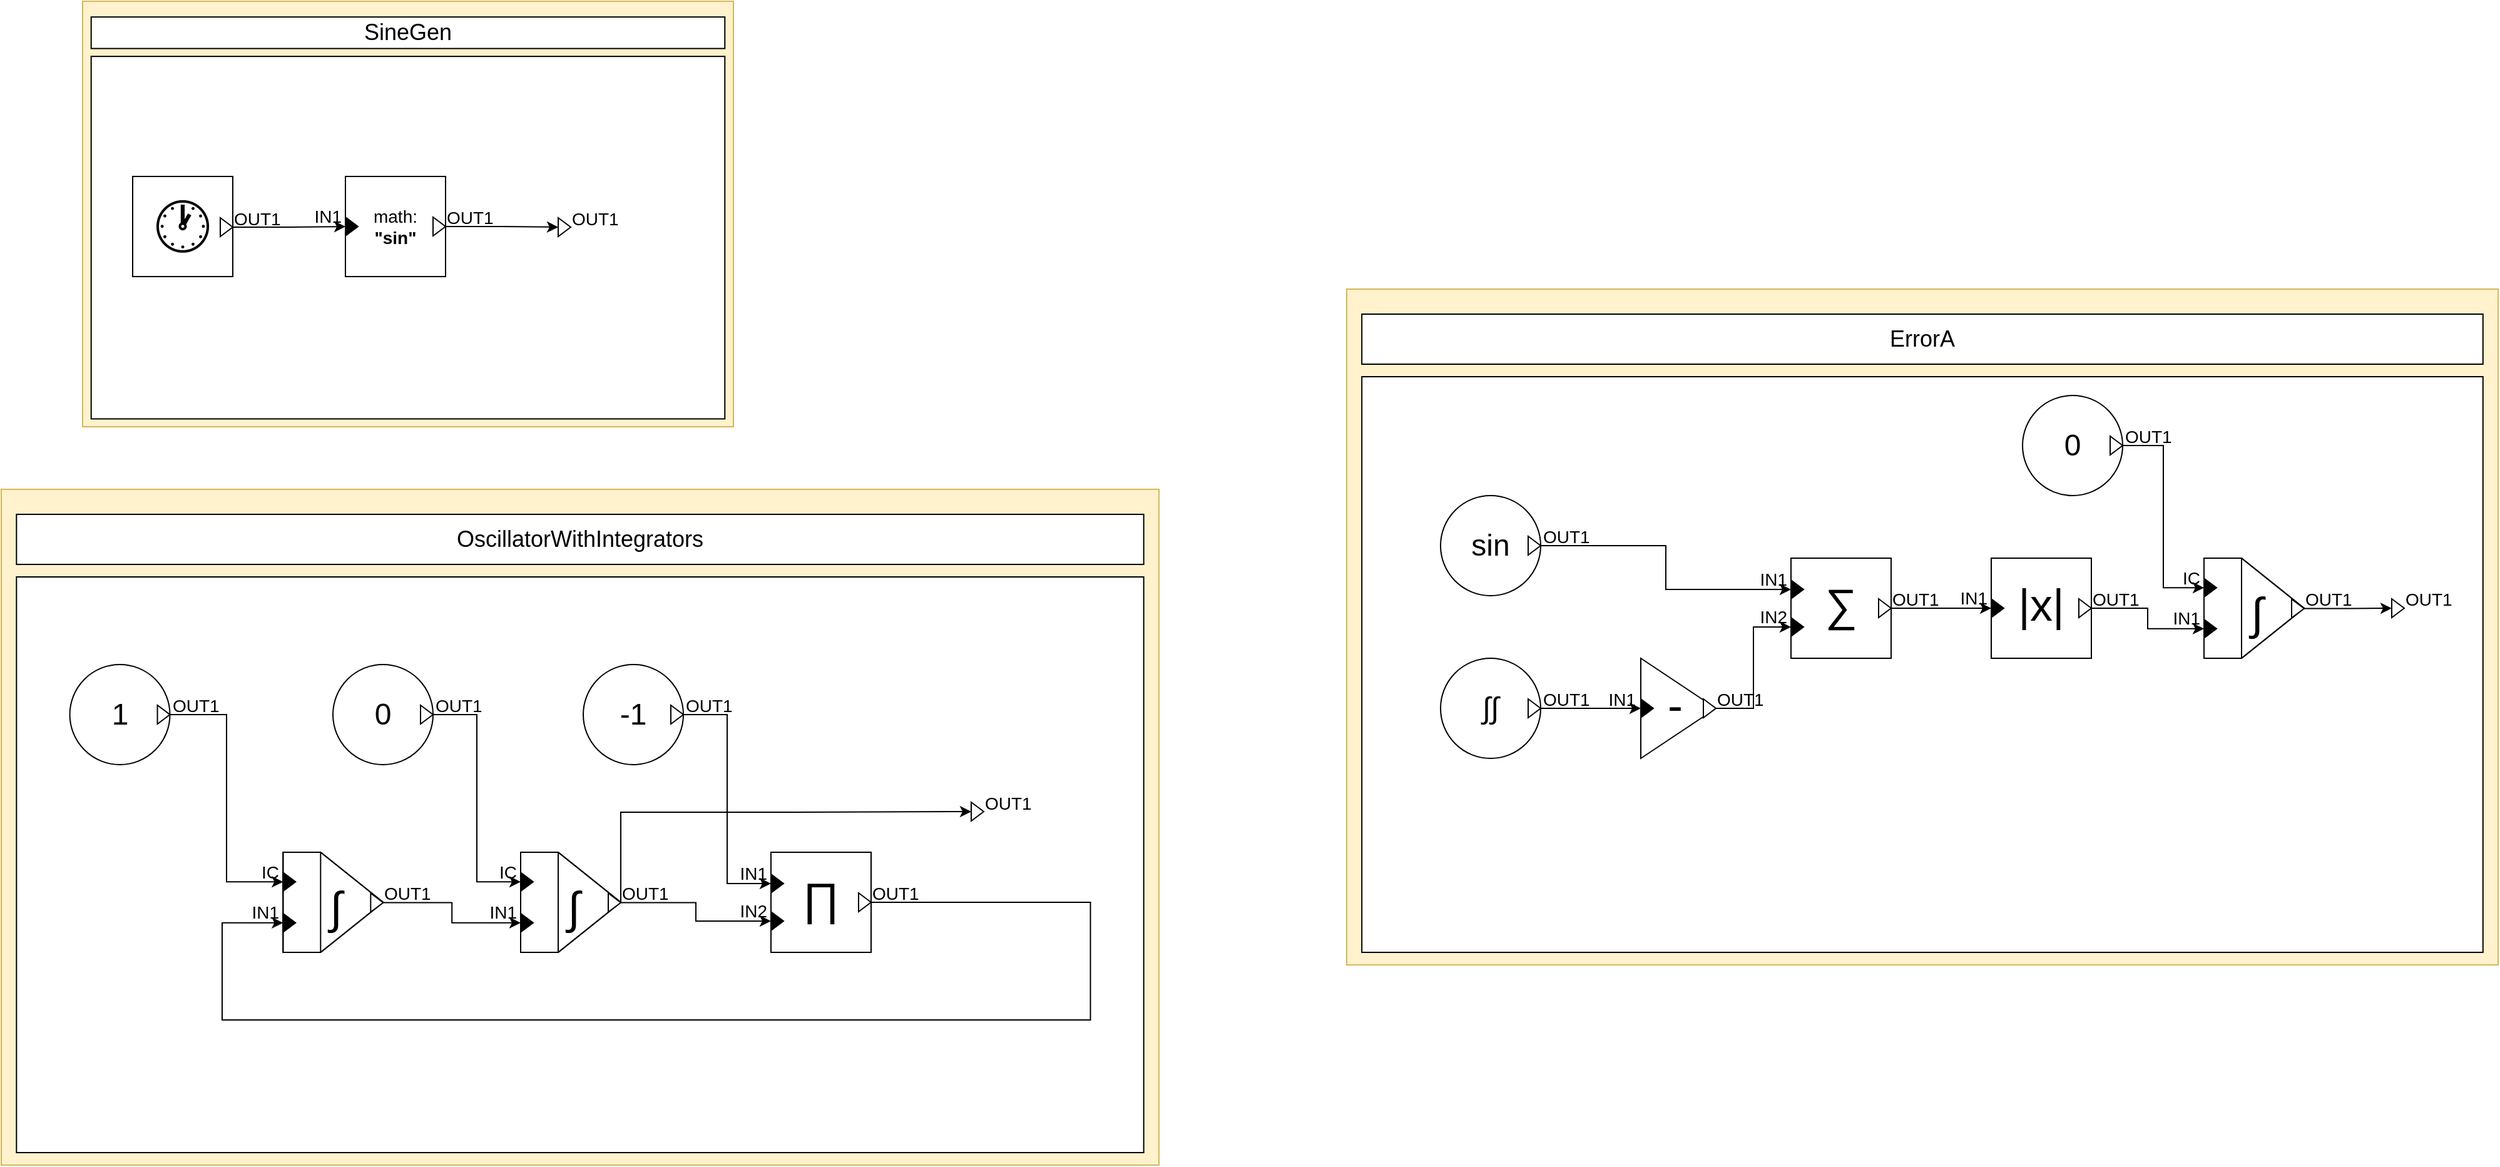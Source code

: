 <mxfile version="20.3.0" type="device"><diagram id="8k8x3AmDGYQKGOEN4Yke" name="Page-1"><mxGraphModel dx="1422" dy="865" grid="1" gridSize="10" guides="1" tooltips="1" connect="1" arrows="1" fold="1" page="1" pageScale="1" pageWidth="850" pageHeight="1100" math="0" shadow="0"><root><mxCell id="0"/><mxCell id="1" parent="0"/><object label="" placeholders="1" class_name="SineGen" id="BT3kLtxiukpyVDSTcT08-5"><mxCell style="rounded=0;whiteSpace=wrap;html=1;fillColor=#fff2cc;strokeColor=#d6b656;container=0;connectable=0;allowArrows=0;treeFolding=0;moveCells=0;treeMoving=0;comic=0;rotatable=0;expand=1;autosize=1;resizeWidth=1;resizeHeight=1;metaEdit=1;" parent="1" vertex="1"><mxGeometry x="110" y="370" width="520" height="340" as="geometry"><mxRectangle x="40" y="400" width="50" height="40" as="alternateBounds"/></mxGeometry></mxCell></object><object label="SineGen" placeholders="1" id="BT3kLtxiukpyVDSTcT08-6"><mxCell style="rounded=0;whiteSpace=wrap;html=1;fillColor=#ffffff;fontSize=18;connectable=0;allowArrows=0;rotatable=0;cloneable=0;deletable=0;" parent="BT3kLtxiukpyVDSTcT08-5" vertex="1"><mxGeometry x="6.842" y="12.593" width="506.316" height="25.185" as="geometry"/></mxCell></object><mxCell id="BT3kLtxiukpyVDSTcT08-7" value="" style="rounded=0;whiteSpace=wrap;html=1;fillColor=#ffffff;connectable=0;allowArrows=0;container=1;collapsible=0;portConstraintRotation=0;rotatable=0;cloneable=0;deletable=0;recursiveResize=0;" parent="BT3kLtxiukpyVDSTcT08-5" vertex="1"><mxGeometry x="6.842" y="44.074" width="506.316" height="289.63" as="geometry"><mxRectangle x="10" y="70" width="50" height="40" as="alternateBounds"/></mxGeometry></mxCell><object label="&#9;%symbol%" class_name="TimeBlock" block_name="time" placeholders="1" symbol="&amp;#128336;" id="BT3kLtxiukpyVDSTcT08-8"><mxCell style="whiteSpace=wrap;html=1;aspect=fixed;connectable=0;allowArrows=0;container=1;collapsible=0;resizable=0;fontSize=45;metaEdit=1;" parent="BT3kLtxiukpyVDSTcT08-7" vertex="1"><mxGeometry x="33.158" y="95.926" width="80" height="80" as="geometry"/></mxCell></object><object label="%name%" placeholders="1" name="OUT1" class_name="OutputPort" id="BT3kLtxiukpyVDSTcT08-9"><mxCell style="triangle;fillColor=#ffffff;fontSize=14;points=[[1,0.5]];allowArrows=0;verticalAlign=middle;horizontal=1;spacingTop=0;align=left;spacingLeft=4;spacingRight=0;html=1;comic=0;treeFolding=0;treeMoving=0;movable=1;resizable=0;rotatable=1;deletable=1;editable=1;connectable=1;movableLabel=1;spacing=2;aspect=fixed;metaEdit=1;" parent="BT3kLtxiukpyVDSTcT08-8" vertex="1"><mxGeometry x="70" y="33" width="10" height="15" as="geometry"><mxPoint x="5" y="-7" as="offset"/></mxGeometry></mxCell></object><object label="math:&lt;br style=&quot;font-size: 14px&quot;&gt;&lt;b&gt;%block_operator%&lt;/b&gt;" placeholders="1" class_name="GenericBlock" block_name="realsin" block_operator="&quot;sin&quot;" id="BT3kLtxiukpyVDSTcT08-10"><mxCell style="whiteSpace=wrap;html=1;aspect=fixed;comic=0;fillColor=#FFFFFF;fontSize=14;align=center;resizable=0;container=1;collapsible=0;points=[];allowArrows=0;metaEdit=1;connectable=0;" parent="BT3kLtxiukpyVDSTcT08-7" vertex="1"><mxGeometry x="203.158" y="95.926" width="80" height="80" as="geometry"/></mxCell></object><object label="%name%" placeholders="1" name="OUT1" class_name="OutputPort" id="BT3kLtxiukpyVDSTcT08-11"><mxCell style="triangle;fillColor=#ffffff;fontSize=14;points=[[1,0.5]];allowArrows=0;verticalAlign=middle;horizontal=1;spacingTop=0;align=left;spacingLeft=4;spacingRight=0;html=1;comic=0;treeFolding=0;treeMoving=0;movable=1;resizable=0;rotatable=1;deletable=1;editable=1;connectable=1;movableLabel=1;spacing=2;aspect=fixed;metaEdit=1;" parent="BT3kLtxiukpyVDSTcT08-10" vertex="1"><mxGeometry x="70" y="32.5" width="10" height="15" as="geometry"><mxPoint x="5" y="-7" as="offset"/></mxGeometry></mxCell></object><object label="%name%" placeholders="1" name="IN1" class_name="InputPort" id="BT3kLtxiukpyVDSTcT08-12"><mxCell style="triangle;fontSize=14;points=[[0,0.5]];allowArrows=0;verticalAlign=middle;horizontal=1;spacingTop=0;align=right;spacingLeft=0;spacingRight=8;html=1;comic=0;treeFolding=0;treeMoving=0;resizable=0;movableLabel=1;spacing=2;aspect=fixed;fillColor=#000000;metaEdit=1;" parent="BT3kLtxiukpyVDSTcT08-10" vertex="1"><mxGeometry y="32.5" width="10" height="15" as="geometry"><mxPoint x="-4" y="-8" as="offset"/></mxGeometry></mxCell></object><mxCell id="BT3kLtxiukpyVDSTcT08-13" style="edgeStyle=orthogonalEdgeStyle;rounded=0;orthogonalLoop=1;jettySize=auto;html=1;exitX=1;exitY=0.5;exitDx=0;exitDy=0;entryX=0;entryY=0.5;entryDx=0;entryDy=0;" parent="BT3kLtxiukpyVDSTcT08-7" source="BT3kLtxiukpyVDSTcT08-9" target="BT3kLtxiukpyVDSTcT08-12" edge="1"><mxGeometry relative="1" as="geometry"/></mxCell><object label="%name%" placeholders="1" name="OUT1" class_name="OutputPort" id="BT3kLtxiukpyVDSTcT08-15"><mxCell style="triangle;fillColor=#ffffff;fontSize=14;points=[[0,0.5],[1,0.5]];allowArrows=0;verticalAlign=middle;horizontal=1;spacingTop=0;align=left;spacingLeft=4;spacingRight=0;html=1;comic=0;treeFolding=0;treeMoving=0;movable=1;resizable=0;rotatable=1;deletable=1;editable=1;connectable=1;movableLabel=1;spacing=2;aspect=fixed;metaEdit=1;" parent="BT3kLtxiukpyVDSTcT08-7" vertex="1"><mxGeometry x="373.158" y="128.926" width="10" height="15" as="geometry"><mxPoint x="5" y="-7" as="offset"/></mxGeometry></mxCell></object><mxCell id="BT3kLtxiukpyVDSTcT08-16" style="edgeStyle=orthogonalEdgeStyle;rounded=0;orthogonalLoop=1;jettySize=auto;html=1;exitX=1;exitY=0.5;exitDx=0;exitDy=0;entryX=0;entryY=0.5;entryDx=0;entryDy=0;" parent="BT3kLtxiukpyVDSTcT08-7" source="BT3kLtxiukpyVDSTcT08-11" target="BT3kLtxiukpyVDSTcT08-15" edge="1"><mxGeometry relative="1" as="geometry"/></mxCell><object label="" placeholders="1" class_name="OscillatorWithIntegrators" id="vB6EShjai-SGW7rwPxuC-3"><mxCell style="rounded=0;whiteSpace=wrap;html=1;fillColor=#fff2cc;strokeColor=#d6b656;container=0;connectable=0;allowArrows=0;treeFolding=0;moveCells=0;treeMoving=0;comic=0;rotatable=0;expand=1;autosize=1;resizeWidth=1;resizeHeight=1;metaEdit=1;" parent="1" vertex="1"><mxGeometry x="45" y="760" width="925" height="540" as="geometry"><mxRectangle x="40" y="400" width="50" height="40" as="alternateBounds"/></mxGeometry></mxCell></object><object label="%class_name%" placeholders="1" id="vB6EShjai-SGW7rwPxuC-4"><mxCell style="rounded=0;whiteSpace=wrap;html=1;fillColor=#ffffff;fontSize=18;connectable=0;allowArrows=0;rotatable=0;cloneable=0;deletable=0;" parent="vB6EShjai-SGW7rwPxuC-3" vertex="1"><mxGeometry x="12.171" y="20" width="900.658" height="40" as="geometry"/></mxCell></object><mxCell id="vB6EShjai-SGW7rwPxuC-5" value="" style="rounded=0;whiteSpace=wrap;html=1;fillColor=#ffffff;connectable=0;allowArrows=0;container=1;collapsible=0;portConstraintRotation=0;rotatable=0;cloneable=0;deletable=0;recursiveResize=0;" parent="vB6EShjai-SGW7rwPxuC-3" vertex="1"><mxGeometry x="12.171" y="70" width="900.658" height="460" as="geometry"><mxRectangle x="10" y="70" width="50" height="40" as="alternateBounds"/></mxGeometry></mxCell><object label="%symbol%" class_name="IntegratorBlock" block_name="int1" symbol="&amp;int;" placeholders="1" id="vB6EShjai-SGW7rwPxuC-6"><mxCell style="shape=stencil(7ZVNDoMgEIVPw95IF24b294DFSuRggGq7e3LjzYSS6NRdybGMM7jyzi8CQCmskINBnFUAXgBcZxE+qXDzg+RbHCu3LcWCYIyil1GKsFr3JFC9QTCKiyIMll4BdFZa8zzXcA054xpGuFMepKJEMS3kHakylBe3wV/suIfbVA3yBQ60f1UD3sevDUterkf7Fvy9iJd6lIqJWxEhftgEx972qncZCvuZticcomXbbWGC/jDd2XAciNRyQWeb8qSUOoGKVjxYeTDyOuOe6eDWd/AWXM3SOeOiYUGplAvbNrdfTbzAQ==);whiteSpace=wrap;html=1;aspect=fixed;resizable=0;container=1;collapsible=0;spacingLeft=5;connectable=0;allowArrows=0;fontSize=36;spacingTop=7;metaEdit=1;" parent="vB6EShjai-SGW7rwPxuC-5" vertex="1"><mxGeometry x="212.993" y="220" width="80" height="80" as="geometry"/></mxCell></object><object label="%name%" placeholders="1" name="OUT1" class_name="OutputPort" id="vB6EShjai-SGW7rwPxuC-7"><mxCell style="triangle;fillColor=#ffffff;fontSize=14;points=[[1,0.5]];allowArrows=0;verticalAlign=middle;horizontal=1;spacingTop=0;align=left;spacingLeft=4;spacingRight=0;html=1;comic=0;treeFolding=0;treeMoving=0;movable=1;resizable=0;rotatable=1;deletable=1;editable=1;connectable=1;movableLabel=1;spacing=2;aspect=fixed;metaEdit=1;" parent="vB6EShjai-SGW7rwPxuC-6" vertex="1"><mxGeometry x="70" y="32.75" width="10" height="15" as="geometry"><mxPoint x="5" y="-7" as="offset"/></mxGeometry></mxCell></object><object label="%name%" placeholders="1" name="IC" class_name="InputPort" id="vB6EShjai-SGW7rwPxuC-8"><mxCell style="triangle;fontSize=14;points=[[0,0.5]];allowArrows=0;verticalAlign=middle;horizontal=1;spacingTop=0;align=right;spacingLeft=0;spacingRight=8;html=1;comic=0;treeFolding=0;treeMoving=0;resizable=0;movableLabel=1;spacing=2;aspect=fixed;fillColor=#000000;metaEdit=1;" parent="vB6EShjai-SGW7rwPxuC-6" vertex="1"><mxGeometry y="16.12" width="10" height="15" as="geometry"><mxPoint x="-4" y="-8" as="offset"/></mxGeometry></mxCell></object><object label="%name%" placeholders="1" name="IN1" class_name="InputPort" id="vB6EShjai-SGW7rwPxuC-9"><mxCell style="triangle;fontSize=14;points=[[0,0.5]];allowArrows=0;verticalAlign=middle;horizontal=1;spacingTop=0;align=right;spacingLeft=0;spacingRight=8;html=1;comic=0;treeFolding=0;treeMoving=0;resizable=0;movableLabel=1;spacing=2;aspect=fixed;fillColor=#000000;metaEdit=1;" parent="vB6EShjai-SGW7rwPxuC-6" vertex="1"><mxGeometry y="48.87" width="10" height="15" as="geometry"><mxPoint x="-4" y="-8" as="offset"/></mxGeometry></mxCell></object><object label="%symbol%" class_name="IntegratorBlock" block_name="int2" symbol="&amp;int;" placeholders="1" id="vB6EShjai-SGW7rwPxuC-10"><mxCell style="shape=stencil(7ZVNDoMgEIVPw95IF24b294DFSuRggGq7e3LjzYSS6NRdybGMM7jyzi8CQCmskINBnFUAXgBcZxE+qXDzg+RbHCu3LcWCYIyil1GKsFr3JFC9QTCKiyIMll4BdFZa8zzXcA054xpGuFMepKJEMS3kHakylBe3wV/suIfbVA3yBQ60f1UD3sevDUterkf7Fvy9iJd6lIqJWxEhftgEx972qncZCvuZticcomXbbWGC/jDd2XAciNRyQWeb8qSUOoGKVjxYeTDyOuOe6eDWd/AWXM3SOeOiYUGplAvbNrdfTbzAQ==);whiteSpace=wrap;html=1;aspect=fixed;resizable=0;container=1;collapsible=0;spacingLeft=5;connectable=0;allowArrows=0;fontSize=36;spacingTop=7;metaEdit=1;" parent="vB6EShjai-SGW7rwPxuC-5" vertex="1"><mxGeometry x="402.827" y="220" width="80" height="80" as="geometry"/></mxCell></object><object label="%name%" placeholders="1" name="OUT1" class_name="OutputPort" id="vB6EShjai-SGW7rwPxuC-11"><mxCell style="triangle;fillColor=#ffffff;fontSize=14;points=[[1,0.5]];allowArrows=0;verticalAlign=middle;horizontal=1;spacingTop=0;align=left;spacingLeft=4;spacingRight=0;html=1;comic=0;treeFolding=0;treeMoving=0;movable=1;resizable=0;rotatable=1;deletable=1;editable=1;connectable=1;movableLabel=1;spacing=2;aspect=fixed;metaEdit=1;" parent="vB6EShjai-SGW7rwPxuC-10" vertex="1"><mxGeometry x="70" y="32.75" width="10" height="15" as="geometry"><mxPoint x="5" y="-7" as="offset"/></mxGeometry></mxCell></object><object label="%name%" placeholders="1" name="IC" class_name="InputPort" id="vB6EShjai-SGW7rwPxuC-12"><mxCell style="triangle;fontSize=14;points=[[0,0.5]];allowArrows=0;verticalAlign=middle;horizontal=1;spacingTop=0;align=right;spacingLeft=0;spacingRight=8;html=1;comic=0;treeFolding=0;treeMoving=0;resizable=0;movableLabel=1;spacing=2;aspect=fixed;fillColor=#000000;metaEdit=1;" parent="vB6EShjai-SGW7rwPxuC-10" vertex="1"><mxGeometry y="16.12" width="10" height="15" as="geometry"><mxPoint x="-4" y="-8" as="offset"/></mxGeometry></mxCell></object><object label="%name%" placeholders="1" name="IN1" class_name="InputPort" id="vB6EShjai-SGW7rwPxuC-13"><mxCell style="triangle;fontSize=14;points=[[0,0.5]];allowArrows=0;verticalAlign=middle;horizontal=1;spacingTop=0;align=right;spacingLeft=0;spacingRight=8;html=1;comic=0;treeFolding=0;treeMoving=0;resizable=0;movableLabel=1;spacing=2;aspect=fixed;fillColor=#000000;metaEdit=1;" parent="vB6EShjai-SGW7rwPxuC-10" vertex="1"><mxGeometry y="48.87" width="10" height="15" as="geometry"><mxPoint x="-4" y="-8" as="offset"/></mxGeometry></mxCell></object><object label="%value%" placeholders="1" value="1" block_name="v0" class_name="ConstantBlock" id="vB6EShjai-SGW7rwPxuC-14"><mxCell style="ellipse;whiteSpace=wrap;html=1;comic=0;fillColor=#ffffff;fontSize=24;align=center;allowArrows=0;connectable=0;container=1;collapsible=0;recursiveResize=1;direction=west;resizable=0;metaEdit=1;" parent="vB6EShjai-SGW7rwPxuC-5" vertex="1"><mxGeometry x="42.599" y="70" width="80" height="80" as="geometry"/></mxCell></object><object label="%name%" placeholders="1" name="OUT1" class_name="OutputPort" id="vB6EShjai-SGW7rwPxuC-15"><mxCell style="triangle;fillColor=#ffffff;fontSize=14;points=[[1,0.5]];allowArrows=0;verticalAlign=middle;horizontal=1;spacingTop=0;align=left;spacingLeft=4;spacingRight=0;html=1;comic=0;treeFolding=0;treeMoving=0;movable=1;resizable=0;rotatable=1;deletable=1;editable=1;connectable=1;movableLabel=1;spacing=2;aspect=fixed;metaEdit=1;" parent="vB6EShjai-SGW7rwPxuC-14" vertex="1"><mxGeometry x="70" y="32.5" width="10" height="15" as="geometry"><mxPoint x="6" y="-7" as="offset"/></mxGeometry></mxCell></object><mxCell id="vB6EShjai-SGW7rwPxuC-16" style="edgeStyle=orthogonalEdgeStyle;rounded=0;orthogonalLoop=1;jettySize=auto;html=1;exitX=1;exitY=0.5;exitDx=0;exitDy=0;entryX=0;entryY=0.5;entryDx=0;entryDy=0;" parent="vB6EShjai-SGW7rwPxuC-5" source="vB6EShjai-SGW7rwPxuC-15" target="vB6EShjai-SGW7rwPxuC-8" edge="1"><mxGeometry relative="1" as="geometry"/></mxCell><object label="%value%" placeholders="1" value="0" block_name="x0" class_name="ConstantBlock" id="vB6EShjai-SGW7rwPxuC-17"><mxCell style="ellipse;whiteSpace=wrap;html=1;comic=0;fillColor=#ffffff;fontSize=24;align=center;allowArrows=0;connectable=0;container=1;collapsible=0;recursiveResize=1;direction=west;resizable=0;metaEdit=1;" parent="vB6EShjai-SGW7rwPxuC-5" vertex="1"><mxGeometry x="252.832" y="70" width="80" height="80" as="geometry"/></mxCell></object><object label="%name%" placeholders="1" name="OUT1" class_name="OutputPort" id="vB6EShjai-SGW7rwPxuC-18"><mxCell style="triangle;fillColor=#ffffff;fontSize=14;points=[[1,0.5]];allowArrows=0;verticalAlign=middle;horizontal=1;spacingTop=0;align=left;spacingLeft=4;spacingRight=0;html=1;comic=0;treeFolding=0;treeMoving=0;movable=1;resizable=0;rotatable=1;deletable=1;editable=1;connectable=1;movableLabel=1;spacing=2;aspect=fixed;metaEdit=1;" parent="vB6EShjai-SGW7rwPxuC-17" vertex="1"><mxGeometry x="70" y="32.5" width="10" height="15" as="geometry"><mxPoint x="6" y="-7" as="offset"/></mxGeometry></mxCell></object><mxCell id="vB6EShjai-SGW7rwPxuC-19" style="edgeStyle=orthogonalEdgeStyle;rounded=0;orthogonalLoop=1;jettySize=auto;html=1;exitX=1;exitY=0.5;exitDx=0;exitDy=0;entryX=0;entryY=0.5;entryDx=0;entryDy=0;" parent="vB6EShjai-SGW7rwPxuC-5" source="vB6EShjai-SGW7rwPxuC-18" target="vB6EShjai-SGW7rwPxuC-12" edge="1"><mxGeometry relative="1" as="geometry"/></mxCell><mxCell id="vB6EShjai-SGW7rwPxuC-20" style="edgeStyle=orthogonalEdgeStyle;rounded=0;orthogonalLoop=1;jettySize=auto;html=1;exitX=1;exitY=0.5;exitDx=0;exitDy=0;entryX=0;entryY=0.5;entryDx=0;entryDy=0;" parent="vB6EShjai-SGW7rwPxuC-5" source="vB6EShjai-SGW7rwPxuC-7" target="vB6EShjai-SGW7rwPxuC-13" edge="1"><mxGeometry relative="1" as="geometry"/></mxCell><object label="%symbol%" placeholders="1" symbol="&amp;prod;" class_name="ProductBlock" block_name="prod" numberOfInputs="2" id="vB6EShjai-SGW7rwPxuC-21"><mxCell style="whiteSpace=wrap;html=1;aspect=fixed;comic=0;fillColor=#FFFFFF;fontSize=36;align=center;resizable=0;container=1;collapsible=0;points=[];allowArrows=0;spacingTop=-6;metaEdit=1;connectable=0;" parent="vB6EShjai-SGW7rwPxuC-5" vertex="1"><mxGeometry x="602.829" y="220" width="80" height="80" as="geometry"/></mxCell></object><object label="%name%" placeholders="1" name="OUT1" class_name="OutputPort" id="vB6EShjai-SGW7rwPxuC-22"><mxCell style="triangle;fillColor=#ffffff;fontSize=14;points=[[1,0.5]];allowArrows=0;verticalAlign=middle;horizontal=1;spacingTop=0;align=left;spacingLeft=4;spacingRight=0;html=1;comic=0;treeFolding=0;treeMoving=0;movable=1;resizable=0;rotatable=1;deletable=1;editable=1;connectable=1;movableLabel=1;spacing=2;aspect=fixed;metaEdit=1;" parent="vB6EShjai-SGW7rwPxuC-21" vertex="1"><mxGeometry x="70" y="32.5" width="10" height="15" as="geometry"><mxPoint x="5" y="-7" as="offset"/></mxGeometry></mxCell></object><object label="%name%" placeholders="1" name="IN1" class_name="InputPort" id="vB6EShjai-SGW7rwPxuC-23"><mxCell style="triangle;fontSize=14;points=[[0,0.5]];allowArrows=0;verticalAlign=middle;horizontal=1;spacingTop=0;align=right;spacingLeft=0;spacingRight=8;html=1;comic=0;treeFolding=0;treeMoving=0;resizable=0;movableLabel=1;spacing=2;aspect=fixed;fillColor=#000000;metaEdit=1;" parent="vB6EShjai-SGW7rwPxuC-21" vertex="1"><mxGeometry y="17.5" width="10" height="15" as="geometry"><mxPoint x="-4" y="-8" as="offset"/></mxGeometry></mxCell></object><object label="%name%" placeholders="1" name="IN2" class_name="InputPort" id="vB6EShjai-SGW7rwPxuC-24"><mxCell style="triangle;fontSize=14;points=[[0,0.5]];allowArrows=0;verticalAlign=middle;horizontal=1;spacingTop=0;align=right;spacingLeft=0;spacingRight=8;html=1;comic=0;treeFolding=0;treeMoving=0;resizable=0;movableLabel=1;spacing=2;aspect=fixed;fillColor=#000000;metaEdit=1;" parent="vB6EShjai-SGW7rwPxuC-21" vertex="1"><mxGeometry y="47.5" width="10" height="15" as="geometry"><mxPoint x="-4" y="-8" as="offset"/></mxGeometry></mxCell></object><object label="%value%" placeholders="1" value="-1" block_name="minus1" class_name="ConstantBlock" id="vB6EShjai-SGW7rwPxuC-25"><mxCell style="ellipse;whiteSpace=wrap;html=1;comic=0;fillColor=#ffffff;fontSize=24;align=center;allowArrows=0;connectable=0;container=1;collapsible=0;recursiveResize=1;direction=west;resizable=0;metaEdit=1;" parent="vB6EShjai-SGW7rwPxuC-5" vertex="1"><mxGeometry x="452.834" y="70" width="80" height="80" as="geometry"/></mxCell></object><object label="%name%" placeholders="1" name="OUT1" class_name="OutputPort" id="vB6EShjai-SGW7rwPxuC-26"><mxCell style="triangle;fillColor=#ffffff;fontSize=14;points=[[1,0.5]];allowArrows=0;verticalAlign=middle;horizontal=1;spacingTop=0;align=left;spacingLeft=4;spacingRight=0;html=1;comic=0;treeFolding=0;treeMoving=0;movable=1;resizable=0;rotatable=1;deletable=1;editable=1;connectable=1;movableLabel=1;spacing=2;aspect=fixed;metaEdit=1;" parent="vB6EShjai-SGW7rwPxuC-25" vertex="1"><mxGeometry x="70" y="32.5" width="10" height="15" as="geometry"><mxPoint x="6" y="-7" as="offset"/></mxGeometry></mxCell></object><mxCell id="vB6EShjai-SGW7rwPxuC-27" style="edgeStyle=orthogonalEdgeStyle;rounded=0;orthogonalLoop=1;jettySize=auto;html=1;exitX=1;exitY=0.5;exitDx=0;exitDy=0;entryX=0;entryY=0.5;entryDx=0;entryDy=0;" parent="vB6EShjai-SGW7rwPxuC-5" source="vB6EShjai-SGW7rwPxuC-26" target="vB6EShjai-SGW7rwPxuC-23" edge="1"><mxGeometry relative="1" as="geometry"/></mxCell><mxCell id="vB6EShjai-SGW7rwPxuC-28" style="edgeStyle=orthogonalEdgeStyle;rounded=0;orthogonalLoop=1;jettySize=auto;html=1;exitX=1;exitY=0.5;exitDx=0;exitDy=0;entryX=0;entryY=0.5;entryDx=0;entryDy=0;" parent="vB6EShjai-SGW7rwPxuC-5" source="vB6EShjai-SGW7rwPxuC-11" target="vB6EShjai-SGW7rwPxuC-24" edge="1"><mxGeometry relative="1" as="geometry"/></mxCell><mxCell id="vB6EShjai-SGW7rwPxuC-29" style="edgeStyle=orthogonalEdgeStyle;rounded=0;orthogonalLoop=1;jettySize=auto;html=1;exitX=1;exitY=0.5;exitDx=0;exitDy=0;entryX=0;entryY=0.5;entryDx=0;entryDy=0;" parent="vB6EShjai-SGW7rwPxuC-5" source="vB6EShjai-SGW7rwPxuC-22" target="vB6EShjai-SGW7rwPxuC-9" edge="1"><mxGeometry relative="1" as="geometry"><mxPoint x="164.309" y="280" as="targetPoint"/><Array as="points"><mxPoint x="858.059" y="260"/><mxPoint x="858.059" y="354"/><mxPoint x="164.309" y="354"/><mxPoint x="164.309" y="276"/></Array></mxGeometry></mxCell><object label="%name%" placeholders="1" name="OUT1" class_name="OutputPort" id="vB6EShjai-SGW7rwPxuC-30"><mxCell style="triangle;fillColor=#ffffff;fontSize=14;points=[[0,0.5],[1,0.5]];allowArrows=0;verticalAlign=middle;horizontal=1;spacingTop=0;align=left;spacingLeft=4;spacingRight=0;html=1;comic=0;treeFolding=0;treeMoving=0;movable=1;resizable=0;rotatable=1;deletable=1;editable=1;connectable=1;movableLabel=1;spacing=2;aspect=fixed;metaEdit=1;" parent="vB6EShjai-SGW7rwPxuC-5" vertex="1"><mxGeometry x="762.829" y="180" width="10" height="15" as="geometry"><mxPoint x="5" y="-7" as="offset"/></mxGeometry></mxCell></object><mxCell id="vB6EShjai-SGW7rwPxuC-31" style="edgeStyle=orthogonalEdgeStyle;rounded=0;orthogonalLoop=1;jettySize=auto;html=1;exitX=1;exitY=0.5;exitDx=0;exitDy=0;entryX=0;entryY=0.5;entryDx=0;entryDy=0;" parent="vB6EShjai-SGW7rwPxuC-5" source="vB6EShjai-SGW7rwPxuC-11" target="vB6EShjai-SGW7rwPxuC-30" edge="1"><mxGeometry relative="1" as="geometry"><Array as="points"><mxPoint x="483" y="188"/><mxPoint x="623" y="188"/></Array></mxGeometry></mxCell><object label="" placeholders="1" class_name="ErrorA" id="vB6EShjai-SGW7rwPxuC-58"><mxCell style="rounded=0;whiteSpace=wrap;html=1;fillColor=#fff2cc;strokeColor=#d6b656;container=0;connectable=0;allowArrows=0;treeFolding=0;moveCells=0;treeMoving=0;comic=0;rotatable=0;expand=1;autosize=1;resizeWidth=1;resizeHeight=1;metaEdit=1;" parent="1" vertex="1"><mxGeometry x="1120" y="600" width="920" height="540" as="geometry"><mxRectangle x="40" y="400" width="50" height="40" as="alternateBounds"/></mxGeometry></mxCell></object><object label="%class_name%" placeholders="1" id="vB6EShjai-SGW7rwPxuC-59"><mxCell style="rounded=0;whiteSpace=wrap;html=1;fillColor=#ffffff;fontSize=18;connectable=0;allowArrows=0;rotatable=0;cloneable=0;deletable=0;" parent="vB6EShjai-SGW7rwPxuC-58" vertex="1"><mxGeometry x="12.105" y="20" width="895.789" height="40" as="geometry"/></mxCell></object><mxCell id="vB6EShjai-SGW7rwPxuC-60" value="" style="rounded=0;whiteSpace=wrap;html=1;fillColor=#ffffff;connectable=0;allowArrows=0;container=1;collapsible=0;portConstraintRotation=0;rotatable=0;cloneable=0;deletable=0;recursiveResize=0;" parent="vB6EShjai-SGW7rwPxuC-58" vertex="1"><mxGeometry x="12.105" y="70" width="895.789" height="460" as="geometry"><mxRectangle x="10" y="70" width="50" height="40" as="alternateBounds"/></mxGeometry></mxCell><object label="%symbol%" placeholders="1" block_name="realsininst" class_name="SineGen" symbol="sin" id="vB6EShjai-SGW7rwPxuC-1"><mxCell style="ellipse;whiteSpace=wrap;html=1;comic=0;fillColor=#ffffff;fontSize=24;align=center;allowArrows=0;connectable=0;container=1;collapsible=0;recursiveResize=1;direction=west;resizable=0;metaEdit=1;" parent="vB6EShjai-SGW7rwPxuC-60" vertex="1"><mxGeometry x="62.895" y="95" width="80" height="80" as="geometry"/></mxCell></object><object label="%name%" placeholders="1" name="OUT1" class_name="OutputPort" id="vB6EShjai-SGW7rwPxuC-2"><mxCell style="triangle;fillColor=#ffffff;fontSize=14;points=[[1,0.5]];allowArrows=0;verticalAlign=middle;horizontal=1;spacingTop=0;align=left;spacingLeft=4;spacingRight=0;html=1;comic=0;treeFolding=0;treeMoving=0;movable=1;resizable=0;rotatable=1;deletable=1;editable=1;connectable=1;movableLabel=1;spacing=2;aspect=fixed;metaEdit=1;" parent="vB6EShjai-SGW7rwPxuC-1" vertex="1"><mxGeometry x="70" y="32.5" width="10" height="15" as="geometry"><mxPoint x="6" y="-7" as="offset"/></mxGeometry></mxCell></object><object label="%symbol%" placeholders="1" block_name="OWI" class_name="OscillatorWithIntegrators" symbol="&amp;int;&amp;int;" id="vB6EShjai-SGW7rwPxuC-35"><mxCell style="ellipse;whiteSpace=wrap;html=1;comic=0;fillColor=#ffffff;fontSize=24;align=center;allowArrows=0;connectable=0;container=1;collapsible=0;recursiveResize=1;direction=west;resizable=0;metaEdit=1;" parent="vB6EShjai-SGW7rwPxuC-60" vertex="1"><mxGeometry x="62.895" y="225" width="80" height="80" as="geometry"/></mxCell></object><object label="%name%" placeholders="1" name="OUT1" class_name="OutputPort" id="vB6EShjai-SGW7rwPxuC-36"><mxCell style="triangle;fillColor=#ffffff;fontSize=14;points=[[1,0.5]];allowArrows=0;verticalAlign=middle;horizontal=1;spacingTop=0;align=left;spacingLeft=4;spacingRight=0;html=1;comic=0;treeFolding=0;treeMoving=0;movable=1;resizable=0;rotatable=1;deletable=1;editable=1;connectable=1;movableLabel=1;spacing=2;aspect=fixed;metaEdit=1;" parent="vB6EShjai-SGW7rwPxuC-35" vertex="1"><mxGeometry x="70" y="32.5" width="10" height="15" as="geometry"><mxPoint x="6" y="-7" as="offset"/></mxGeometry></mxCell></object><object label="%symbol%" placeholders="1" symbol="&amp;sum;" class_name="AdderBlock" block_name="sum" numberOfInputs="2" id="vB6EShjai-SGW7rwPxuC-37"><mxCell style="whiteSpace=wrap;html=1;aspect=fixed;comic=0;fillColor=#FFFFFF;fontSize=36;align=center;resizable=0;container=1;collapsible=0;points=[];allowArrows=0;spacingTop=-6;metaEdit=1;connectable=0;" parent="vB6EShjai-SGW7rwPxuC-60" vertex="1"><mxGeometry x="342.895" y="145" width="80" height="80" as="geometry"/></mxCell></object><object label="%name%" placeholders="1" name="OUT1" class_name="OutputPort" id="vB6EShjai-SGW7rwPxuC-38"><mxCell style="triangle;fillColor=#ffffff;fontSize=14;points=[[1,0.5]];allowArrows=0;verticalAlign=middle;horizontal=1;spacingTop=0;align=left;spacingLeft=4;spacingRight=0;html=1;comic=0;treeFolding=0;treeMoving=0;movable=1;resizable=0;rotatable=1;deletable=1;editable=1;connectable=1;movableLabel=1;spacing=2;aspect=fixed;metaEdit=1;" parent="vB6EShjai-SGW7rwPxuC-37" vertex="1"><mxGeometry x="70" y="32.5" width="10" height="15" as="geometry"><mxPoint x="5" y="-7" as="offset"/></mxGeometry></mxCell></object><object label="%name%" placeholders="1" name="IN1" class_name="InputPort" id="vB6EShjai-SGW7rwPxuC-39"><mxCell style="triangle;fontSize=14;points=[[0,0.5]];allowArrows=0;verticalAlign=middle;horizontal=1;spacingTop=0;align=right;spacingLeft=0;spacingRight=8;html=1;comic=0;treeFolding=0;treeMoving=0;resizable=0;movableLabel=1;spacing=2;aspect=fixed;fillColor=#000000;metaEdit=1;" parent="vB6EShjai-SGW7rwPxuC-37" vertex="1"><mxGeometry y="17.5" width="10" height="15" as="geometry"><mxPoint x="-4" y="-8" as="offset"/></mxGeometry></mxCell></object><object label="%name%" placeholders="1" name="IN2" class_name="InputPort" id="vB6EShjai-SGW7rwPxuC-40"><mxCell style="triangle;fontSize=14;points=[[0,0.5]];allowArrows=0;verticalAlign=middle;horizontal=1;spacingTop=0;align=right;spacingLeft=0;spacingRight=8;html=1;comic=0;treeFolding=0;treeMoving=0;resizable=0;movableLabel=1;spacing=2;aspect=fixed;fillColor=#000000;metaEdit=1;" parent="vB6EShjai-SGW7rwPxuC-37" vertex="1"><mxGeometry y="47.5" width="10" height="15" as="geometry"><mxPoint x="-4" y="-8" as="offset"/></mxGeometry></mxCell></object><object label="%symbol%" placeholders="1" symbol="-" class_name="NegatorBlock" block_name="neg" id="vB6EShjai-SGW7rwPxuC-41"><mxCell style="triangle;whiteSpace=wrap;html=1;comic=0;fontSize=36;align=center;allowArrows=0;recursiveResize=0;resizable=0;fillColor=#FFFFFF;points=[];spacingLeft=-5;container=1;collapsible=0;spacingTop=-6;metaEdit=1;connectable=0;" parent="vB6EShjai-SGW7rwPxuC-60" vertex="1"><mxGeometry x="222.895" y="225" width="60" height="80" as="geometry"/></mxCell></object><object label="%name%" placeholders="1" name="OUT1" class_name="OutputPort" id="vB6EShjai-SGW7rwPxuC-42"><mxCell style="triangle;fillColor=#ffffff;fontSize=14;points=[[1,0.5]];allowArrows=0;verticalAlign=middle;horizontal=1;spacingTop=0;align=left;spacingLeft=4;spacingRight=0;html=1;comic=0;treeFolding=0;treeMoving=0;movable=1;resizable=0;rotatable=1;deletable=1;editable=1;connectable=1;movableLabel=1;spacing=2;aspect=fixed;metaEdit=1;" parent="vB6EShjai-SGW7rwPxuC-41" vertex="1"><mxGeometry x="50" y="32.5" width="10" height="15" as="geometry"><mxPoint x="5" y="-7" as="offset"/></mxGeometry></mxCell></object><object label="%name%" placeholders="1" name="IN1" class_name="InputPort" id="vB6EShjai-SGW7rwPxuC-43"><mxCell style="triangle;fontSize=14;points=[[0,0.5]];allowArrows=0;verticalAlign=middle;horizontal=1;spacingTop=0;align=right;spacingLeft=0;spacingRight=8;html=1;comic=0;treeFolding=0;treeMoving=0;resizable=0;movableLabel=1;spacing=2;aspect=fixed;fillColor=#000000;metaEdit=1;" parent="vB6EShjai-SGW7rwPxuC-41" vertex="1"><mxGeometry y="32.5" width="10" height="15" as="geometry"><mxPoint x="-5" y="-7" as="offset"/></mxGeometry></mxCell></object><mxCell id="vB6EShjai-SGW7rwPxuC-44" style="edgeStyle=orthogonalEdgeStyle;rounded=0;orthogonalLoop=1;jettySize=auto;html=1;exitX=1;exitY=0.5;exitDx=0;exitDy=0;" parent="vB6EShjai-SGW7rwPxuC-60" source="vB6EShjai-SGW7rwPxuC-36" target="vB6EShjai-SGW7rwPxuC-43" edge="1"><mxGeometry relative="1" as="geometry"/></mxCell><mxCell id="vB6EShjai-SGW7rwPxuC-45" style="edgeStyle=orthogonalEdgeStyle;rounded=0;orthogonalLoop=1;jettySize=auto;html=1;exitX=1;exitY=0.5;exitDx=0;exitDy=0;entryX=0;entryY=0.5;entryDx=0;entryDy=0;" parent="vB6EShjai-SGW7rwPxuC-60" source="vB6EShjai-SGW7rwPxuC-2" target="vB6EShjai-SGW7rwPxuC-39" edge="1"><mxGeometry relative="1" as="geometry"/></mxCell><mxCell id="vB6EShjai-SGW7rwPxuC-46" style="edgeStyle=orthogonalEdgeStyle;rounded=0;orthogonalLoop=1;jettySize=auto;html=1;exitX=1;exitY=0.5;exitDx=0;exitDy=0;entryX=0;entryY=0.5;entryDx=0;entryDy=0;" parent="vB6EShjai-SGW7rwPxuC-60" source="vB6EShjai-SGW7rwPxuC-42" target="vB6EShjai-SGW7rwPxuC-40" edge="1"><mxGeometry relative="1" as="geometry"/></mxCell><object label="%symbol%" placeholders="1" symbol="|x|" class_name="AbsBlock" block_name="abs" id="vB6EShjai-SGW7rwPxuC-47"><mxCell style="whiteSpace=wrap;html=1;aspect=fixed;comic=0;fillColor=#FFFFFF;fontSize=36;align=center;resizable=0;container=1;collapsible=0;points=[];allowArrows=0;spacingTop=-6;metaEdit=1;connectable=0;" parent="vB6EShjai-SGW7rwPxuC-60" vertex="1"><mxGeometry x="502.895" y="145" width="80" height="80" as="geometry"/></mxCell></object><object label="%name%" placeholders="1" name="OUT1" class_name="OutputPort" id="vB6EShjai-SGW7rwPxuC-48"><mxCell style="triangle;fillColor=#ffffff;fontSize=14;points=[[1,0.5]];allowArrows=0;verticalAlign=middle;horizontal=1;spacingTop=0;align=left;spacingLeft=4;spacingRight=0;html=1;comic=0;treeFolding=0;treeMoving=0;movable=1;resizable=0;rotatable=1;deletable=1;editable=1;connectable=1;movableLabel=1;spacing=2;aspect=fixed;metaEdit=1;" parent="vB6EShjai-SGW7rwPxuC-47" vertex="1"><mxGeometry x="70" y="32.5" width="10" height="15" as="geometry"><mxPoint x="5" y="-7" as="offset"/></mxGeometry></mxCell></object><object label="%name%" placeholders="1" name="IN1" class_name="InputPort" id="vB6EShjai-SGW7rwPxuC-49"><mxCell style="triangle;fontSize=14;points=[[0,0.5]];allowArrows=0;verticalAlign=middle;horizontal=1;spacingTop=0;align=right;spacingLeft=0;spacingRight=8;html=1;comic=0;treeFolding=0;treeMoving=0;resizable=0;movableLabel=1;spacing=2;aspect=fixed;fillColor=#000000;metaEdit=1;" parent="vB6EShjai-SGW7rwPxuC-47" vertex="1"><mxGeometry y="32.5" width="10" height="15" as="geometry"><mxPoint x="-4" y="-8" as="offset"/></mxGeometry></mxCell></object><mxCell id="vB6EShjai-SGW7rwPxuC-50" style="edgeStyle=orthogonalEdgeStyle;rounded=0;orthogonalLoop=1;jettySize=auto;html=1;exitX=1;exitY=0.5;exitDx=0;exitDy=0;entryX=0;entryY=0.5;entryDx=0;entryDy=0;" parent="vB6EShjai-SGW7rwPxuC-60" source="vB6EShjai-SGW7rwPxuC-38" target="vB6EShjai-SGW7rwPxuC-49" edge="1"><mxGeometry relative="1" as="geometry"/></mxCell><object label="%symbol%" class_name="IntegratorBlock" block_name="errint" symbol="&amp;int;" placeholders="1" id="vB6EShjai-SGW7rwPxuC-51"><mxCell style="shape=stencil(7ZVNDoMgEIVPw95IF24b294DFSuRggGq7e3LjzYSS6NRdybGMM7jyzi8CQCmskINBnFUAXgBcZxE+qXDzg+RbHCu3LcWCYIyil1GKsFr3JFC9QTCKiyIMll4BdFZa8zzXcA054xpGuFMepKJEMS3kHakylBe3wV/suIfbVA3yBQ60f1UD3sevDUterkf7Fvy9iJd6lIqJWxEhftgEx972qncZCvuZticcomXbbWGC/jDd2XAciNRyQWeb8qSUOoGKVjxYeTDyOuOe6eDWd/AWXM3SOeOiYUGplAvbNrdfTbzAQ==);whiteSpace=wrap;html=1;aspect=fixed;resizable=0;container=1;collapsible=0;spacingLeft=5;connectable=0;allowArrows=0;fontSize=36;spacingTop=7;metaEdit=1;" parent="vB6EShjai-SGW7rwPxuC-60" vertex="1"><mxGeometry x="672.895" y="145" width="80" height="80" as="geometry"/></mxCell></object><object label="%name%" placeholders="1" name="OUT1" class_name="OutputPort" id="vB6EShjai-SGW7rwPxuC-52"><mxCell style="triangle;fillColor=#ffffff;fontSize=14;points=[[1,0.5]];allowArrows=0;verticalAlign=middle;horizontal=1;spacingTop=0;align=left;spacingLeft=4;spacingRight=0;html=1;comic=0;treeFolding=0;treeMoving=0;movable=1;resizable=0;rotatable=1;deletable=1;editable=1;connectable=1;movableLabel=1;spacing=2;aspect=fixed;metaEdit=1;" parent="vB6EShjai-SGW7rwPxuC-51" vertex="1"><mxGeometry x="70" y="32.75" width="10" height="15" as="geometry"><mxPoint x="5" y="-7" as="offset"/></mxGeometry></mxCell></object><object label="%name%" placeholders="1" name="IC" class_name="InputPort" id="vB6EShjai-SGW7rwPxuC-53"><mxCell style="triangle;fontSize=14;points=[[0,0.5]];allowArrows=0;verticalAlign=middle;horizontal=1;spacingTop=0;align=right;spacingLeft=0;spacingRight=8;html=1;comic=0;treeFolding=0;treeMoving=0;resizable=0;movableLabel=1;spacing=2;aspect=fixed;fillColor=#000000;metaEdit=1;" parent="vB6EShjai-SGW7rwPxuC-51" vertex="1"><mxGeometry y="16.12" width="10" height="15" as="geometry"><mxPoint x="-4" y="-8" as="offset"/></mxGeometry></mxCell></object><object label="%name%" placeholders="1" name="IN1" class_name="InputPort" id="vB6EShjai-SGW7rwPxuC-54"><mxCell style="triangle;fontSize=14;points=[[0,0.5]];allowArrows=0;verticalAlign=middle;horizontal=1;spacingTop=0;align=right;spacingLeft=0;spacingRight=8;html=1;comic=0;treeFolding=0;treeMoving=0;resizable=0;movableLabel=1;spacing=2;aspect=fixed;fillColor=#000000;metaEdit=1;" parent="vB6EShjai-SGW7rwPxuC-51" vertex="1"><mxGeometry y="48.87" width="10" height="15" as="geometry"><mxPoint x="-4" y="-8" as="offset"/></mxGeometry></mxCell></object><mxCell id="vB6EShjai-SGW7rwPxuC-55" style="edgeStyle=orthogonalEdgeStyle;rounded=0;orthogonalLoop=1;jettySize=auto;html=1;exitX=1;exitY=0.5;exitDx=0;exitDy=0;entryX=0;entryY=0.5;entryDx=0;entryDy=0;" parent="vB6EShjai-SGW7rwPxuC-60" source="vB6EShjai-SGW7rwPxuC-48" target="vB6EShjai-SGW7rwPxuC-54" edge="1"><mxGeometry relative="1" as="geometry"/></mxCell><object label="%name%" placeholders="1" name="OUT1" class_name="OutputPort" id="vB6EShjai-SGW7rwPxuC-56"><mxCell style="triangle;fillColor=#ffffff;fontSize=14;points=[[0,0.5],[1,0.5]];allowArrows=0;verticalAlign=middle;horizontal=1;spacingTop=0;align=left;spacingLeft=4;spacingRight=0;html=1;comic=0;treeFolding=0;treeMoving=0;movable=1;resizable=0;rotatable=1;deletable=1;editable=1;connectable=1;movableLabel=1;spacing=2;aspect=fixed;metaEdit=1;" parent="vB6EShjai-SGW7rwPxuC-60" vertex="1"><mxGeometry x="822.895" y="177.5" width="10" height="15" as="geometry"><mxPoint x="5" y="-7" as="offset"/></mxGeometry></mxCell></object><mxCell id="vB6EShjai-SGW7rwPxuC-57" style="edgeStyle=orthogonalEdgeStyle;rounded=0;orthogonalLoop=1;jettySize=auto;html=1;exitX=1;exitY=0.5;exitDx=0;exitDy=0;entryX=0;entryY=0.5;entryDx=0;entryDy=0;" parent="vB6EShjai-SGW7rwPxuC-60" source="vB6EShjai-SGW7rwPxuC-52" target="vB6EShjai-SGW7rwPxuC-56" edge="1"><mxGeometry relative="1" as="geometry"/></mxCell><object label="%value%" placeholders="1" value="0" block_name="x0" class_name="ConstantBlock" id="vB6EShjai-SGW7rwPxuC-61"><mxCell style="ellipse;whiteSpace=wrap;html=1;comic=0;fillColor=#ffffff;fontSize=24;align=center;allowArrows=0;connectable=0;container=1;collapsible=0;recursiveResize=1;direction=west;resizable=0;metaEdit=1;" parent="vB6EShjai-SGW7rwPxuC-60" vertex="1"><mxGeometry x="527.898" y="15" width="80" height="80" as="geometry"/></mxCell></object><object label="%name%" placeholders="1" name="OUT1" class_name="OutputPort" id="vB6EShjai-SGW7rwPxuC-62"><mxCell style="triangle;fillColor=#ffffff;fontSize=14;points=[[1,0.5]];allowArrows=0;verticalAlign=middle;horizontal=1;spacingTop=0;align=left;spacingLeft=4;spacingRight=0;html=1;comic=0;treeFolding=0;treeMoving=0;movable=1;resizable=0;rotatable=1;deletable=1;editable=1;connectable=1;movableLabel=1;spacing=2;aspect=fixed;metaEdit=1;" parent="vB6EShjai-SGW7rwPxuC-61" vertex="1"><mxGeometry x="70" y="32.5" width="10" height="15" as="geometry"><mxPoint x="6" y="-7" as="offset"/></mxGeometry></mxCell></object><mxCell id="vB6EShjai-SGW7rwPxuC-63" style="edgeStyle=orthogonalEdgeStyle;rounded=0;orthogonalLoop=1;jettySize=auto;html=1;exitX=1;exitY=0.5;exitDx=0;exitDy=0;entryX=0;entryY=0.5;entryDx=0;entryDy=0;" parent="vB6EShjai-SGW7rwPxuC-60" source="vB6EShjai-SGW7rwPxuC-62" target="vB6EShjai-SGW7rwPxuC-53" edge="1"><mxGeometry relative="1" as="geometry"/></mxCell></root></mxGraphModel></diagram></mxfile>